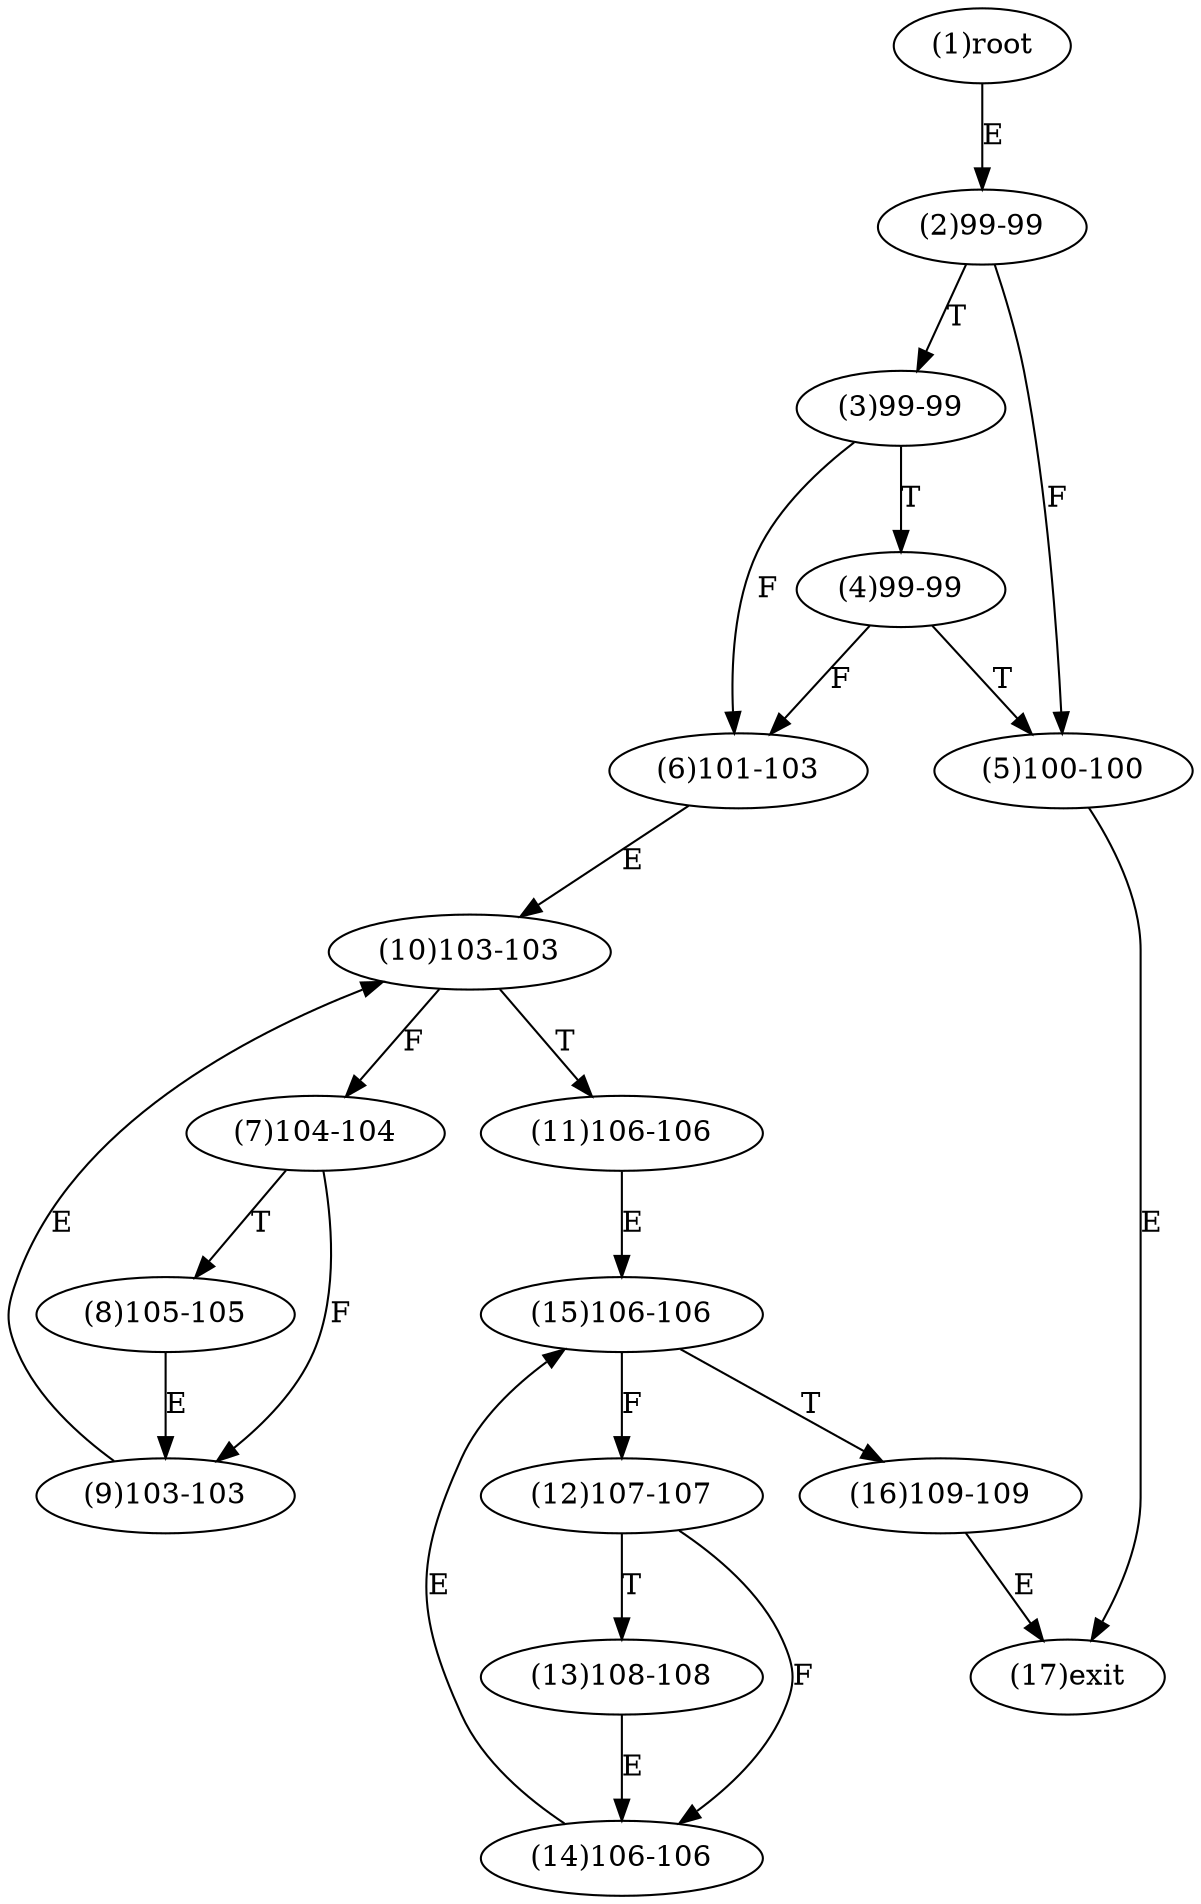 digraph "" { 
1[ label="(1)root"];
2[ label="(2)99-99"];
3[ label="(3)99-99"];
4[ label="(4)99-99"];
5[ label="(5)100-100"];
6[ label="(6)101-103"];
7[ label="(7)104-104"];
8[ label="(8)105-105"];
9[ label="(9)103-103"];
10[ label="(10)103-103"];
11[ label="(11)106-106"];
12[ label="(12)107-107"];
13[ label="(13)108-108"];
14[ label="(14)106-106"];
15[ label="(15)106-106"];
17[ label="(17)exit"];
16[ label="(16)109-109"];
1->2[ label="E"];
2->5[ label="F"];
2->3[ label="T"];
3->6[ label="F"];
3->4[ label="T"];
4->6[ label="F"];
4->5[ label="T"];
5->17[ label="E"];
6->10[ label="E"];
7->9[ label="F"];
7->8[ label="T"];
8->9[ label="E"];
9->10[ label="E"];
10->7[ label="F"];
10->11[ label="T"];
11->15[ label="E"];
12->14[ label="F"];
12->13[ label="T"];
13->14[ label="E"];
14->15[ label="E"];
15->12[ label="F"];
15->16[ label="T"];
16->17[ label="E"];
}